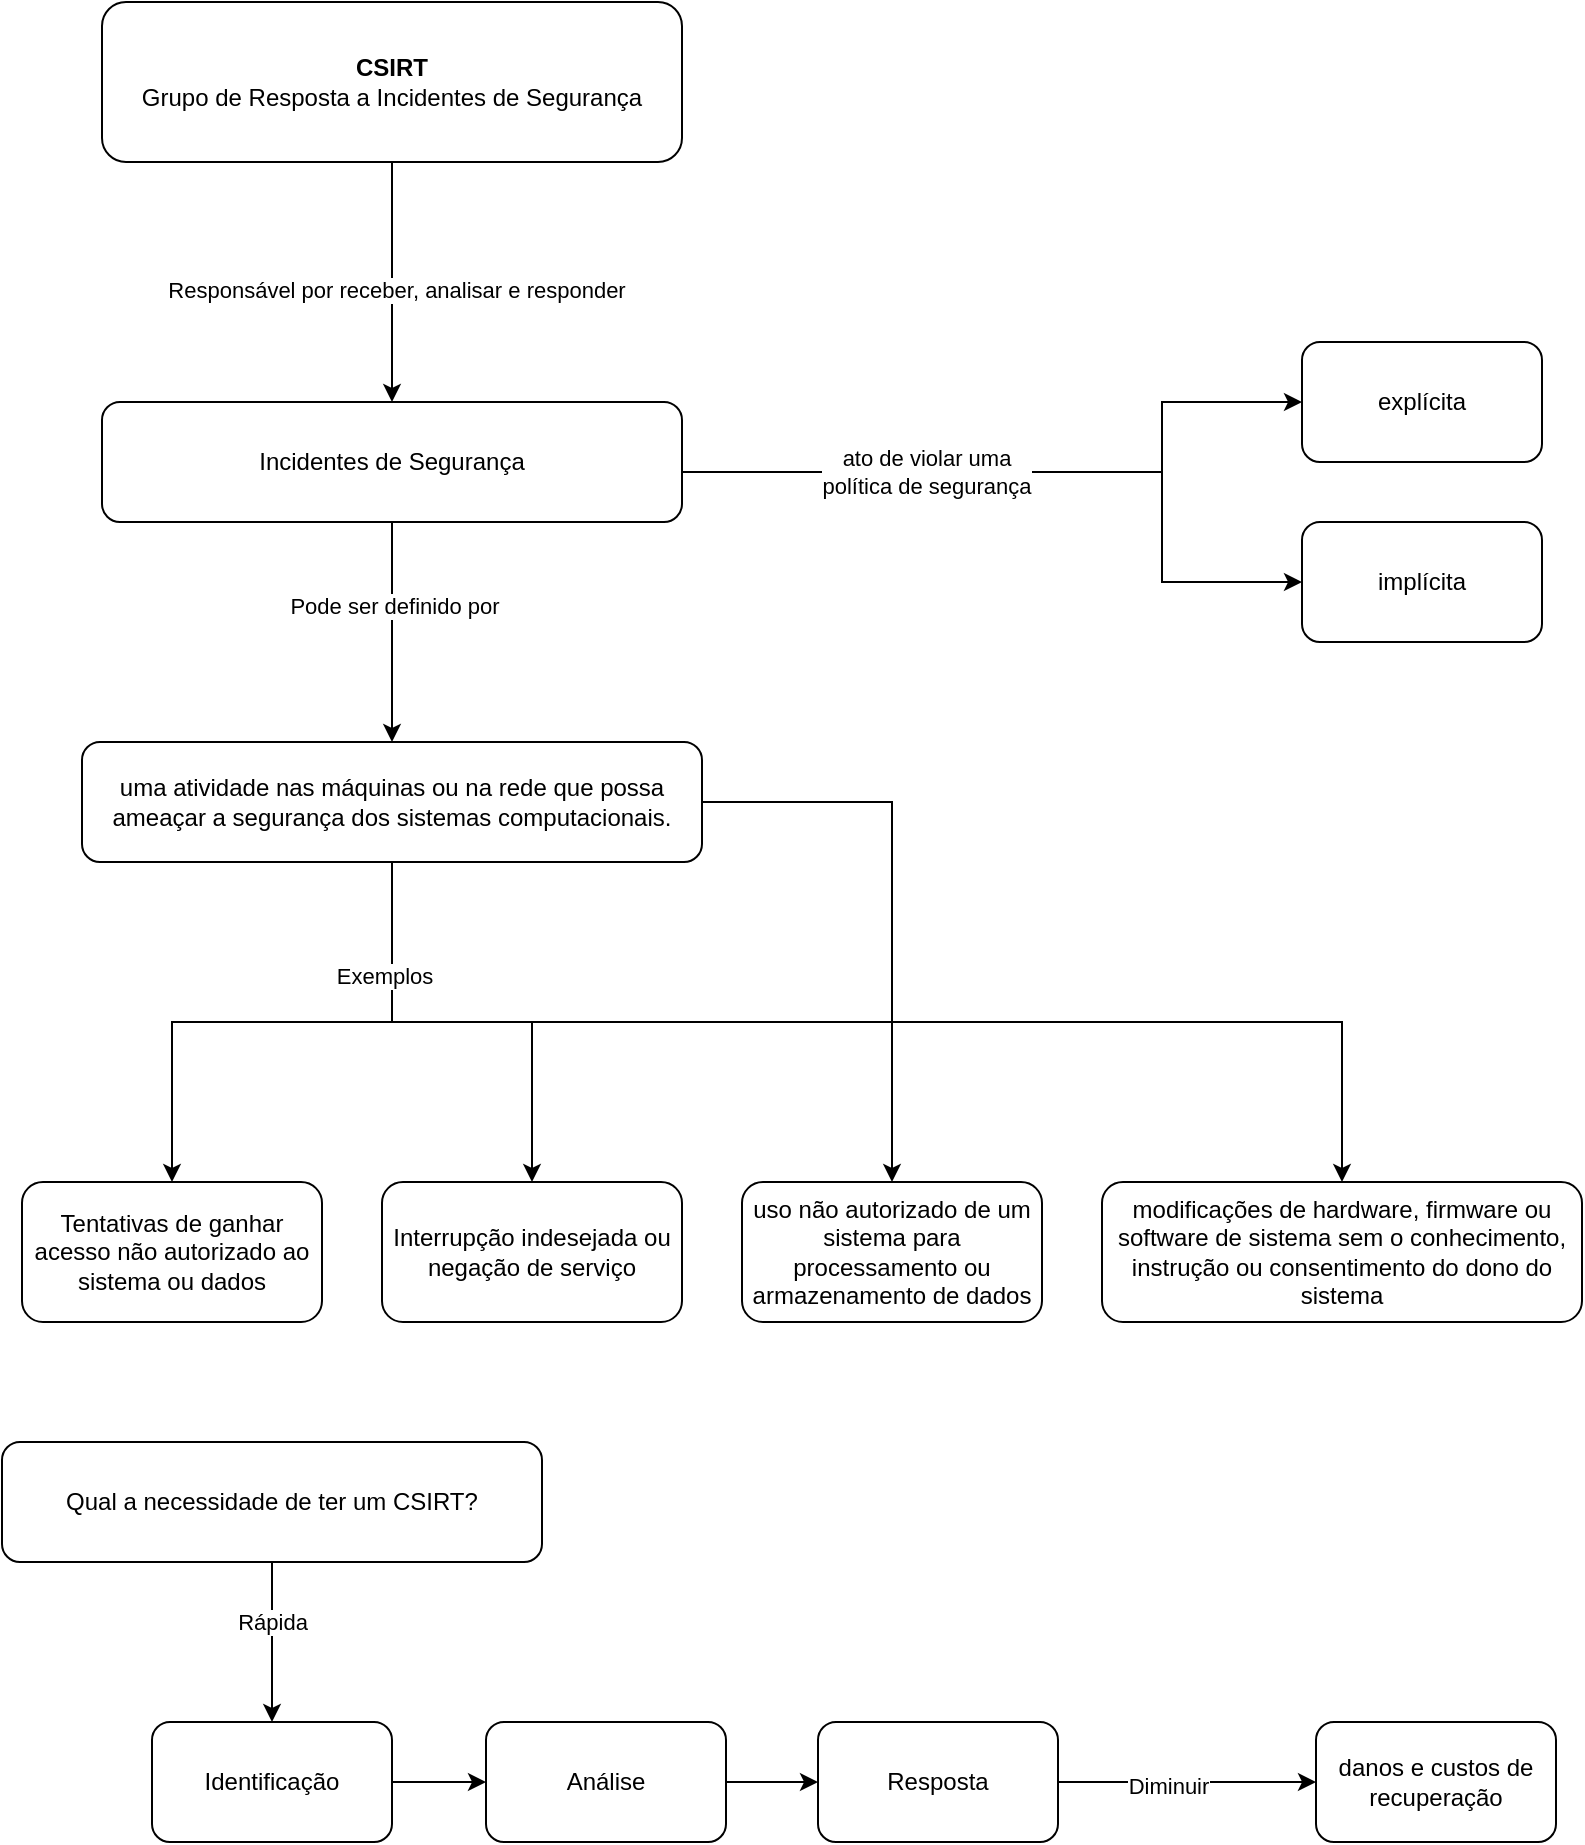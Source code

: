 <mxfile version="21.5.1" type="github">
  <diagram name="Página-1" id="vzmykAQDJHXHilZ2Ruip">
    <mxGraphModel dx="1084" dy="740" grid="1" gridSize="10" guides="1" tooltips="1" connect="1" arrows="1" fold="1" page="1" pageScale="1" pageWidth="827" pageHeight="1169" math="0" shadow="0">
      <root>
        <mxCell id="0" />
        <mxCell id="1" parent="0" />
        <mxCell id="V3Id_f0gY5Y731fz_w0r-4" style="edgeStyle=orthogonalEdgeStyle;rounded=0;orthogonalLoop=1;jettySize=auto;html=1;entryX=0.5;entryY=0;entryDx=0;entryDy=0;" edge="1" parent="1" source="V3Id_f0gY5Y731fz_w0r-1" target="V3Id_f0gY5Y731fz_w0r-3">
          <mxGeometry relative="1" as="geometry" />
        </mxCell>
        <mxCell id="V3Id_f0gY5Y731fz_w0r-16" value="Responsável por receber, analisar e responder" style="edgeLabel;html=1;align=center;verticalAlign=middle;resizable=0;points=[];" vertex="1" connectable="0" parent="V3Id_f0gY5Y731fz_w0r-4">
          <mxGeometry x="0.07" y="2" relative="1" as="geometry">
            <mxPoint as="offset" />
          </mxGeometry>
        </mxCell>
        <mxCell id="V3Id_f0gY5Y731fz_w0r-1" value="&lt;b&gt;CSIRT&lt;/b&gt;&lt;br&gt;Grupo de Resposta a Incidentes de Segurança" style="rounded=1;whiteSpace=wrap;html=1;" vertex="1" parent="1">
          <mxGeometry x="70" y="470" width="290" height="80" as="geometry" />
        </mxCell>
        <mxCell id="V3Id_f0gY5Y731fz_w0r-19" value="" style="edgeStyle=orthogonalEdgeStyle;rounded=0;orthogonalLoop=1;jettySize=auto;html=1;entryX=0;entryY=0.5;entryDx=0;entryDy=0;" edge="1" parent="1" source="V3Id_f0gY5Y731fz_w0r-3" target="V3Id_f0gY5Y731fz_w0r-18">
          <mxGeometry relative="1" as="geometry">
            <mxPoint x="783" y="640" as="targetPoint" />
            <Array as="points">
              <mxPoint x="600" y="705" />
              <mxPoint x="600" y="670" />
            </Array>
          </mxGeometry>
        </mxCell>
        <mxCell id="V3Id_f0gY5Y731fz_w0r-25" style="edgeStyle=orthogonalEdgeStyle;rounded=0;orthogonalLoop=1;jettySize=auto;html=1;entryX=0;entryY=0.5;entryDx=0;entryDy=0;" edge="1" parent="1" source="V3Id_f0gY5Y731fz_w0r-3" target="V3Id_f0gY5Y731fz_w0r-24">
          <mxGeometry relative="1" as="geometry">
            <Array as="points">
              <mxPoint x="600" y="705" />
              <mxPoint x="600" y="760" />
            </Array>
          </mxGeometry>
        </mxCell>
        <mxCell id="V3Id_f0gY5Y731fz_w0r-28" value="ato de violar uma &lt;br&gt;política de segurança" style="edgeLabel;html=1;align=center;verticalAlign=middle;resizable=0;points=[];" vertex="1" connectable="0" parent="V3Id_f0gY5Y731fz_w0r-25">
          <mxGeometry x="-0.299" y="1" relative="1" as="geometry">
            <mxPoint x="-6" y="1" as="offset" />
          </mxGeometry>
        </mxCell>
        <mxCell id="V3Id_f0gY5Y731fz_w0r-30" style="edgeStyle=orthogonalEdgeStyle;rounded=0;orthogonalLoop=1;jettySize=auto;html=1;" edge="1" parent="1" source="V3Id_f0gY5Y731fz_w0r-3" target="V3Id_f0gY5Y731fz_w0r-29">
          <mxGeometry relative="1" as="geometry" />
        </mxCell>
        <mxCell id="V3Id_f0gY5Y731fz_w0r-31" value="Pode ser definido por" style="edgeLabel;html=1;align=center;verticalAlign=middle;resizable=0;points=[];" vertex="1" connectable="0" parent="V3Id_f0gY5Y731fz_w0r-30">
          <mxGeometry x="-0.248" y="1" relative="1" as="geometry">
            <mxPoint as="offset" />
          </mxGeometry>
        </mxCell>
        <mxCell id="V3Id_f0gY5Y731fz_w0r-3" value="Incidentes de Segurança" style="rounded=1;whiteSpace=wrap;html=1;" vertex="1" parent="1">
          <mxGeometry x="70" y="670" width="290" height="60" as="geometry" />
        </mxCell>
        <mxCell id="V3Id_f0gY5Y731fz_w0r-5" value="Tentativas de ganhar acesso não autorizado ao sistema ou dados" style="rounded=1;whiteSpace=wrap;html=1;" vertex="1" parent="1">
          <mxGeometry x="30" y="1060" width="150" height="70" as="geometry" />
        </mxCell>
        <mxCell id="V3Id_f0gY5Y731fz_w0r-6" value="Interrupção indesejada ou negação de serviço" style="rounded=1;whiteSpace=wrap;html=1;" vertex="1" parent="1">
          <mxGeometry x="210" y="1060" width="150" height="70" as="geometry" />
        </mxCell>
        <mxCell id="V3Id_f0gY5Y731fz_w0r-7" value="modificações de hardware, firmware ou software de sistema sem o conhecimento, instrução ou consentimento do dono do sistema" style="rounded=1;whiteSpace=wrap;html=1;" vertex="1" parent="1">
          <mxGeometry x="570" y="1060" width="240" height="70" as="geometry" />
        </mxCell>
        <mxCell id="V3Id_f0gY5Y731fz_w0r-8" value="uso não autorizado de um sistema para processamento ou armazenamento de dados" style="rounded=1;whiteSpace=wrap;html=1;" vertex="1" parent="1">
          <mxGeometry x="390" y="1060" width="150" height="70" as="geometry" />
        </mxCell>
        <mxCell id="V3Id_f0gY5Y731fz_w0r-18" value="explícita" style="whiteSpace=wrap;html=1;rounded=1;" vertex="1" parent="1">
          <mxGeometry x="670" y="640" width="120" height="60" as="geometry" />
        </mxCell>
        <mxCell id="V3Id_f0gY5Y731fz_w0r-24" value="implícita" style="whiteSpace=wrap;html=1;rounded=1;" vertex="1" parent="1">
          <mxGeometry x="670" y="730" width="120" height="60" as="geometry" />
        </mxCell>
        <mxCell id="V3Id_f0gY5Y731fz_w0r-32" style="edgeStyle=orthogonalEdgeStyle;rounded=0;orthogonalLoop=1;jettySize=auto;html=1;exitX=0.5;exitY=1;exitDx=0;exitDy=0;" edge="1" parent="1" source="V3Id_f0gY5Y731fz_w0r-29" target="V3Id_f0gY5Y731fz_w0r-5">
          <mxGeometry relative="1" as="geometry" />
        </mxCell>
        <mxCell id="V3Id_f0gY5Y731fz_w0r-33" style="edgeStyle=orthogonalEdgeStyle;rounded=0;orthogonalLoop=1;jettySize=auto;html=1;" edge="1" parent="1" source="V3Id_f0gY5Y731fz_w0r-29" target="V3Id_f0gY5Y731fz_w0r-6">
          <mxGeometry relative="1" as="geometry" />
        </mxCell>
        <mxCell id="V3Id_f0gY5Y731fz_w0r-34" style="edgeStyle=orthogonalEdgeStyle;rounded=0;orthogonalLoop=1;jettySize=auto;html=1;entryX=0.5;entryY=0;entryDx=0;entryDy=0;" edge="1" parent="1" source="V3Id_f0gY5Y731fz_w0r-29" target="V3Id_f0gY5Y731fz_w0r-8">
          <mxGeometry relative="1" as="geometry" />
        </mxCell>
        <mxCell id="V3Id_f0gY5Y731fz_w0r-35" style="edgeStyle=orthogonalEdgeStyle;rounded=0;orthogonalLoop=1;jettySize=auto;html=1;exitX=0.5;exitY=1;exitDx=0;exitDy=0;" edge="1" parent="1" source="V3Id_f0gY5Y731fz_w0r-29" target="V3Id_f0gY5Y731fz_w0r-7">
          <mxGeometry relative="1" as="geometry" />
        </mxCell>
        <mxCell id="V3Id_f0gY5Y731fz_w0r-36" value="Exemplos" style="edgeLabel;html=1;align=center;verticalAlign=middle;resizable=0;points=[];" vertex="1" connectable="0" parent="V3Id_f0gY5Y731fz_w0r-35">
          <mxGeometry x="-0.82" y="-4" relative="1" as="geometry">
            <mxPoint as="offset" />
          </mxGeometry>
        </mxCell>
        <mxCell id="V3Id_f0gY5Y731fz_w0r-29" value="uma atividade nas máquinas ou na rede que possa ameaçar a segurança dos sistemas computacionais." style="rounded=1;whiteSpace=wrap;html=1;" vertex="1" parent="1">
          <mxGeometry x="60" y="840" width="310" height="60" as="geometry" />
        </mxCell>
        <mxCell id="V3Id_f0gY5Y731fz_w0r-42" style="edgeStyle=orthogonalEdgeStyle;rounded=0;orthogonalLoop=1;jettySize=auto;html=1;entryX=0.5;entryY=0;entryDx=0;entryDy=0;" edge="1" parent="1" source="V3Id_f0gY5Y731fz_w0r-38" target="V3Id_f0gY5Y731fz_w0r-39">
          <mxGeometry relative="1" as="geometry" />
        </mxCell>
        <mxCell id="V3Id_f0gY5Y731fz_w0r-54" value="Rápida" style="edgeLabel;html=1;align=center;verticalAlign=middle;resizable=0;points=[];" vertex="1" connectable="0" parent="V3Id_f0gY5Y731fz_w0r-42">
          <mxGeometry x="-0.706" relative="1" as="geometry">
            <mxPoint y="18" as="offset" />
          </mxGeometry>
        </mxCell>
        <mxCell id="V3Id_f0gY5Y731fz_w0r-38" value="Qual a necessidade de ter um CSIRT?" style="rounded=1;whiteSpace=wrap;html=1;" vertex="1" parent="1">
          <mxGeometry x="20" y="1190" width="270" height="60" as="geometry" />
        </mxCell>
        <mxCell id="V3Id_f0gY5Y731fz_w0r-55" style="edgeStyle=orthogonalEdgeStyle;rounded=0;orthogonalLoop=1;jettySize=auto;html=1;entryX=0;entryY=0.5;entryDx=0;entryDy=0;" edge="1" parent="1" source="V3Id_f0gY5Y731fz_w0r-39" target="V3Id_f0gY5Y731fz_w0r-41">
          <mxGeometry relative="1" as="geometry" />
        </mxCell>
        <mxCell id="V3Id_f0gY5Y731fz_w0r-39" value="Identificação" style="rounded=1;whiteSpace=wrap;html=1;" vertex="1" parent="1">
          <mxGeometry x="95" y="1330" width="120" height="60" as="geometry" />
        </mxCell>
        <mxCell id="V3Id_f0gY5Y731fz_w0r-57" style="edgeStyle=orthogonalEdgeStyle;rounded=0;orthogonalLoop=1;jettySize=auto;html=1;entryX=0;entryY=0.5;entryDx=0;entryDy=0;" edge="1" parent="1" source="V3Id_f0gY5Y731fz_w0r-40" target="V3Id_f0gY5Y731fz_w0r-47">
          <mxGeometry relative="1" as="geometry" />
        </mxCell>
        <mxCell id="V3Id_f0gY5Y731fz_w0r-58" value="Diminuir" style="edgeLabel;html=1;align=center;verticalAlign=middle;resizable=0;points=[];" vertex="1" connectable="0" parent="V3Id_f0gY5Y731fz_w0r-57">
          <mxGeometry x="-0.155" y="-2" relative="1" as="geometry">
            <mxPoint as="offset" />
          </mxGeometry>
        </mxCell>
        <mxCell id="V3Id_f0gY5Y731fz_w0r-40" value="Resposta" style="rounded=1;whiteSpace=wrap;html=1;" vertex="1" parent="1">
          <mxGeometry x="428" y="1330" width="120" height="60" as="geometry" />
        </mxCell>
        <mxCell id="V3Id_f0gY5Y731fz_w0r-56" style="edgeStyle=orthogonalEdgeStyle;rounded=0;orthogonalLoop=1;jettySize=auto;html=1;entryX=0;entryY=0.5;entryDx=0;entryDy=0;" edge="1" parent="1" source="V3Id_f0gY5Y731fz_w0r-41" target="V3Id_f0gY5Y731fz_w0r-40">
          <mxGeometry relative="1" as="geometry" />
        </mxCell>
        <mxCell id="V3Id_f0gY5Y731fz_w0r-41" value="Análise" style="rounded=1;whiteSpace=wrap;html=1;" vertex="1" parent="1">
          <mxGeometry x="262" y="1330" width="120" height="60" as="geometry" />
        </mxCell>
        <mxCell id="V3Id_f0gY5Y731fz_w0r-47" value="danos e custos de recuperação" style="rounded=1;whiteSpace=wrap;html=1;" vertex="1" parent="1">
          <mxGeometry x="677" y="1330" width="120" height="60" as="geometry" />
        </mxCell>
      </root>
    </mxGraphModel>
  </diagram>
</mxfile>
